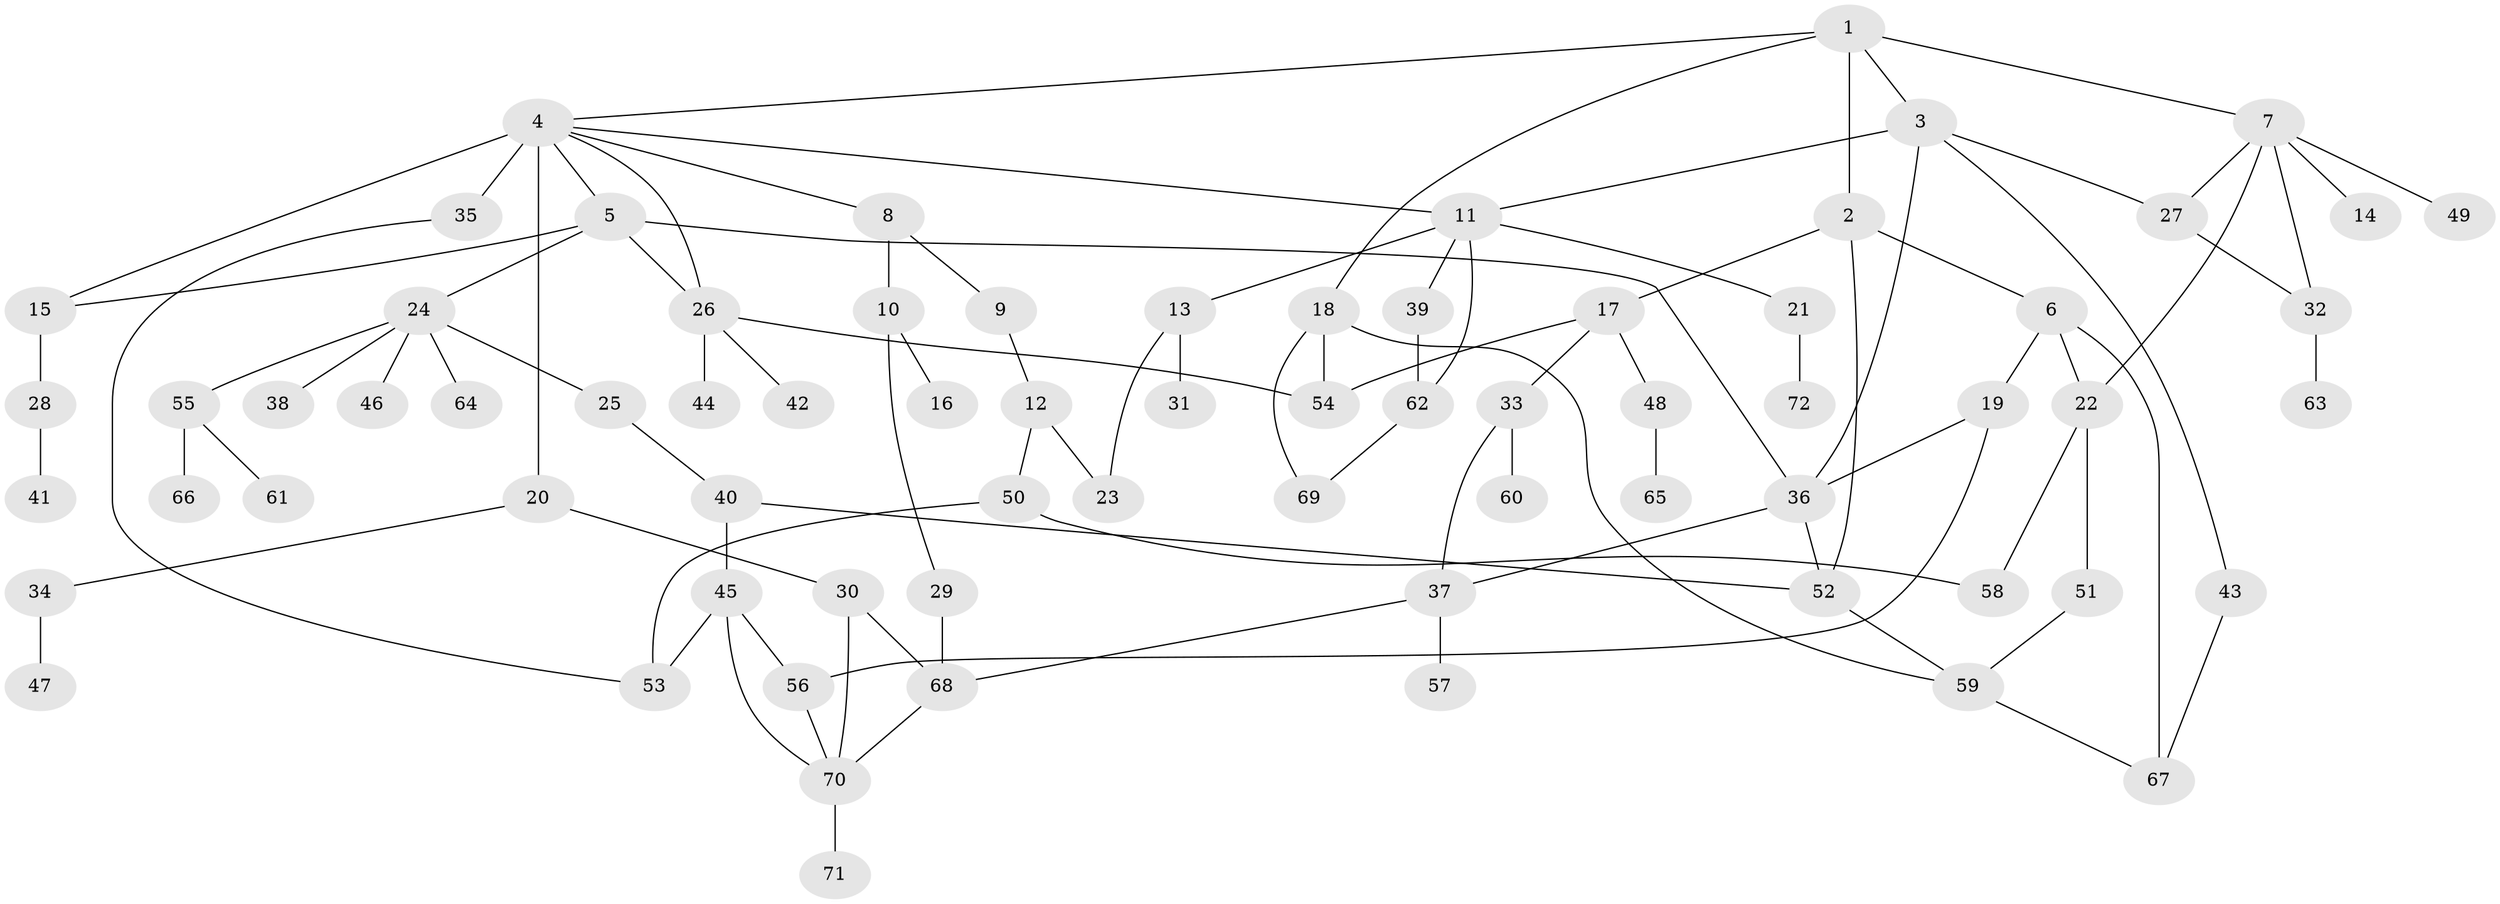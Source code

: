 // original degree distribution, {7: 0.027777777777777776, 3: 0.2013888888888889, 5: 0.041666666666666664, 1: 0.3125, 4: 0.0763888888888889, 2: 0.3194444444444444, 6: 0.020833333333333332}
// Generated by graph-tools (version 1.1) at 2025/49/03/04/25 22:49:11]
// undirected, 72 vertices, 100 edges
graph export_dot {
  node [color=gray90,style=filled];
  1;
  2;
  3;
  4;
  5;
  6;
  7;
  8;
  9;
  10;
  11;
  12;
  13;
  14;
  15;
  16;
  17;
  18;
  19;
  20;
  21;
  22;
  23;
  24;
  25;
  26;
  27;
  28;
  29;
  30;
  31;
  32;
  33;
  34;
  35;
  36;
  37;
  38;
  39;
  40;
  41;
  42;
  43;
  44;
  45;
  46;
  47;
  48;
  49;
  50;
  51;
  52;
  53;
  54;
  55;
  56;
  57;
  58;
  59;
  60;
  61;
  62;
  63;
  64;
  65;
  66;
  67;
  68;
  69;
  70;
  71;
  72;
  1 -- 2 [weight=2.0];
  1 -- 3 [weight=1.0];
  1 -- 4 [weight=1.0];
  1 -- 7 [weight=1.0];
  1 -- 18 [weight=1.0];
  2 -- 6 [weight=1.0];
  2 -- 17 [weight=1.0];
  2 -- 52 [weight=1.0];
  3 -- 11 [weight=1.0];
  3 -- 27 [weight=1.0];
  3 -- 36 [weight=1.0];
  3 -- 43 [weight=1.0];
  4 -- 5 [weight=1.0];
  4 -- 8 [weight=1.0];
  4 -- 11 [weight=1.0];
  4 -- 15 [weight=1.0];
  4 -- 20 [weight=1.0];
  4 -- 26 [weight=1.0];
  4 -- 35 [weight=4.0];
  5 -- 15 [weight=1.0];
  5 -- 24 [weight=1.0];
  5 -- 26 [weight=1.0];
  5 -- 36 [weight=1.0];
  6 -- 19 [weight=1.0];
  6 -- 22 [weight=1.0];
  6 -- 67 [weight=1.0];
  7 -- 14 [weight=1.0];
  7 -- 22 [weight=1.0];
  7 -- 27 [weight=1.0];
  7 -- 32 [weight=1.0];
  7 -- 49 [weight=1.0];
  8 -- 9 [weight=1.0];
  8 -- 10 [weight=2.0];
  9 -- 12 [weight=1.0];
  10 -- 16 [weight=1.0];
  10 -- 29 [weight=1.0];
  11 -- 13 [weight=1.0];
  11 -- 21 [weight=1.0];
  11 -- 39 [weight=1.0];
  11 -- 62 [weight=1.0];
  12 -- 23 [weight=1.0];
  12 -- 50 [weight=1.0];
  13 -- 23 [weight=1.0];
  13 -- 31 [weight=1.0];
  15 -- 28 [weight=1.0];
  17 -- 33 [weight=1.0];
  17 -- 48 [weight=1.0];
  17 -- 54 [weight=1.0];
  18 -- 54 [weight=1.0];
  18 -- 59 [weight=1.0];
  18 -- 69 [weight=1.0];
  19 -- 36 [weight=1.0];
  19 -- 56 [weight=1.0];
  20 -- 30 [weight=1.0];
  20 -- 34 [weight=1.0];
  21 -- 72 [weight=1.0];
  22 -- 51 [weight=1.0];
  22 -- 58 [weight=1.0];
  24 -- 25 [weight=1.0];
  24 -- 38 [weight=1.0];
  24 -- 46 [weight=1.0];
  24 -- 55 [weight=1.0];
  24 -- 64 [weight=1.0];
  25 -- 40 [weight=1.0];
  26 -- 42 [weight=1.0];
  26 -- 44 [weight=1.0];
  26 -- 54 [weight=1.0];
  27 -- 32 [weight=1.0];
  28 -- 41 [weight=1.0];
  29 -- 68 [weight=1.0];
  30 -- 68 [weight=1.0];
  30 -- 70 [weight=1.0];
  32 -- 63 [weight=1.0];
  33 -- 37 [weight=1.0];
  33 -- 60 [weight=2.0];
  34 -- 47 [weight=1.0];
  35 -- 53 [weight=1.0];
  36 -- 37 [weight=1.0];
  36 -- 52 [weight=1.0];
  37 -- 57 [weight=2.0];
  37 -- 68 [weight=1.0];
  39 -- 62 [weight=1.0];
  40 -- 45 [weight=1.0];
  40 -- 52 [weight=1.0];
  43 -- 67 [weight=1.0];
  45 -- 53 [weight=1.0];
  45 -- 56 [weight=1.0];
  45 -- 70 [weight=1.0];
  48 -- 65 [weight=1.0];
  50 -- 53 [weight=1.0];
  50 -- 58 [weight=1.0];
  51 -- 59 [weight=1.0];
  52 -- 59 [weight=1.0];
  55 -- 61 [weight=1.0];
  55 -- 66 [weight=1.0];
  56 -- 70 [weight=1.0];
  59 -- 67 [weight=1.0];
  62 -- 69 [weight=1.0];
  68 -- 70 [weight=1.0];
  70 -- 71 [weight=1.0];
}
